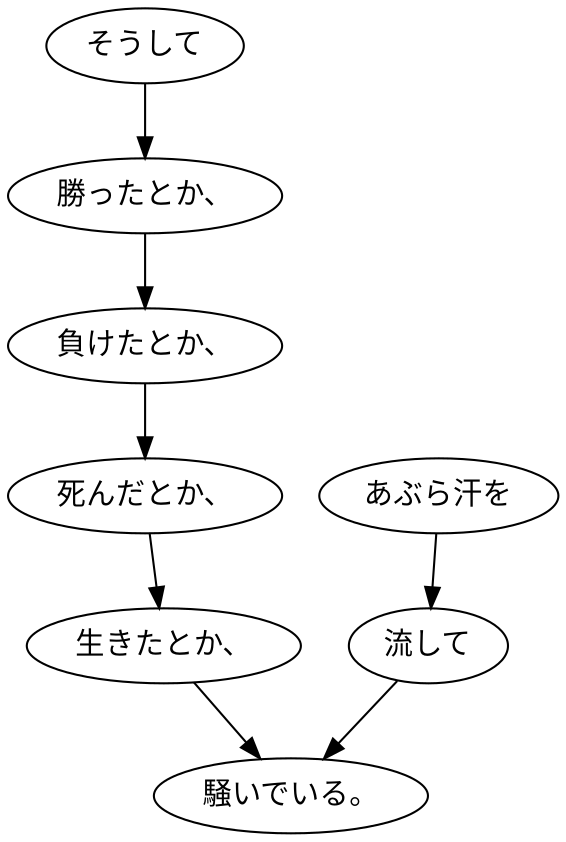 digraph graph7620 {
	node0 [label="そうして"];
	node1 [label="勝ったとか、"];
	node2 [label="負けたとか、"];
	node3 [label="死んだとか、"];
	node4 [label="生きたとか、"];
	node5 [label="あぶら汗を"];
	node6 [label="流して"];
	node7 [label="騒いでいる。"];
	node0 -> node1;
	node1 -> node2;
	node2 -> node3;
	node3 -> node4;
	node4 -> node7;
	node5 -> node6;
	node6 -> node7;
}
